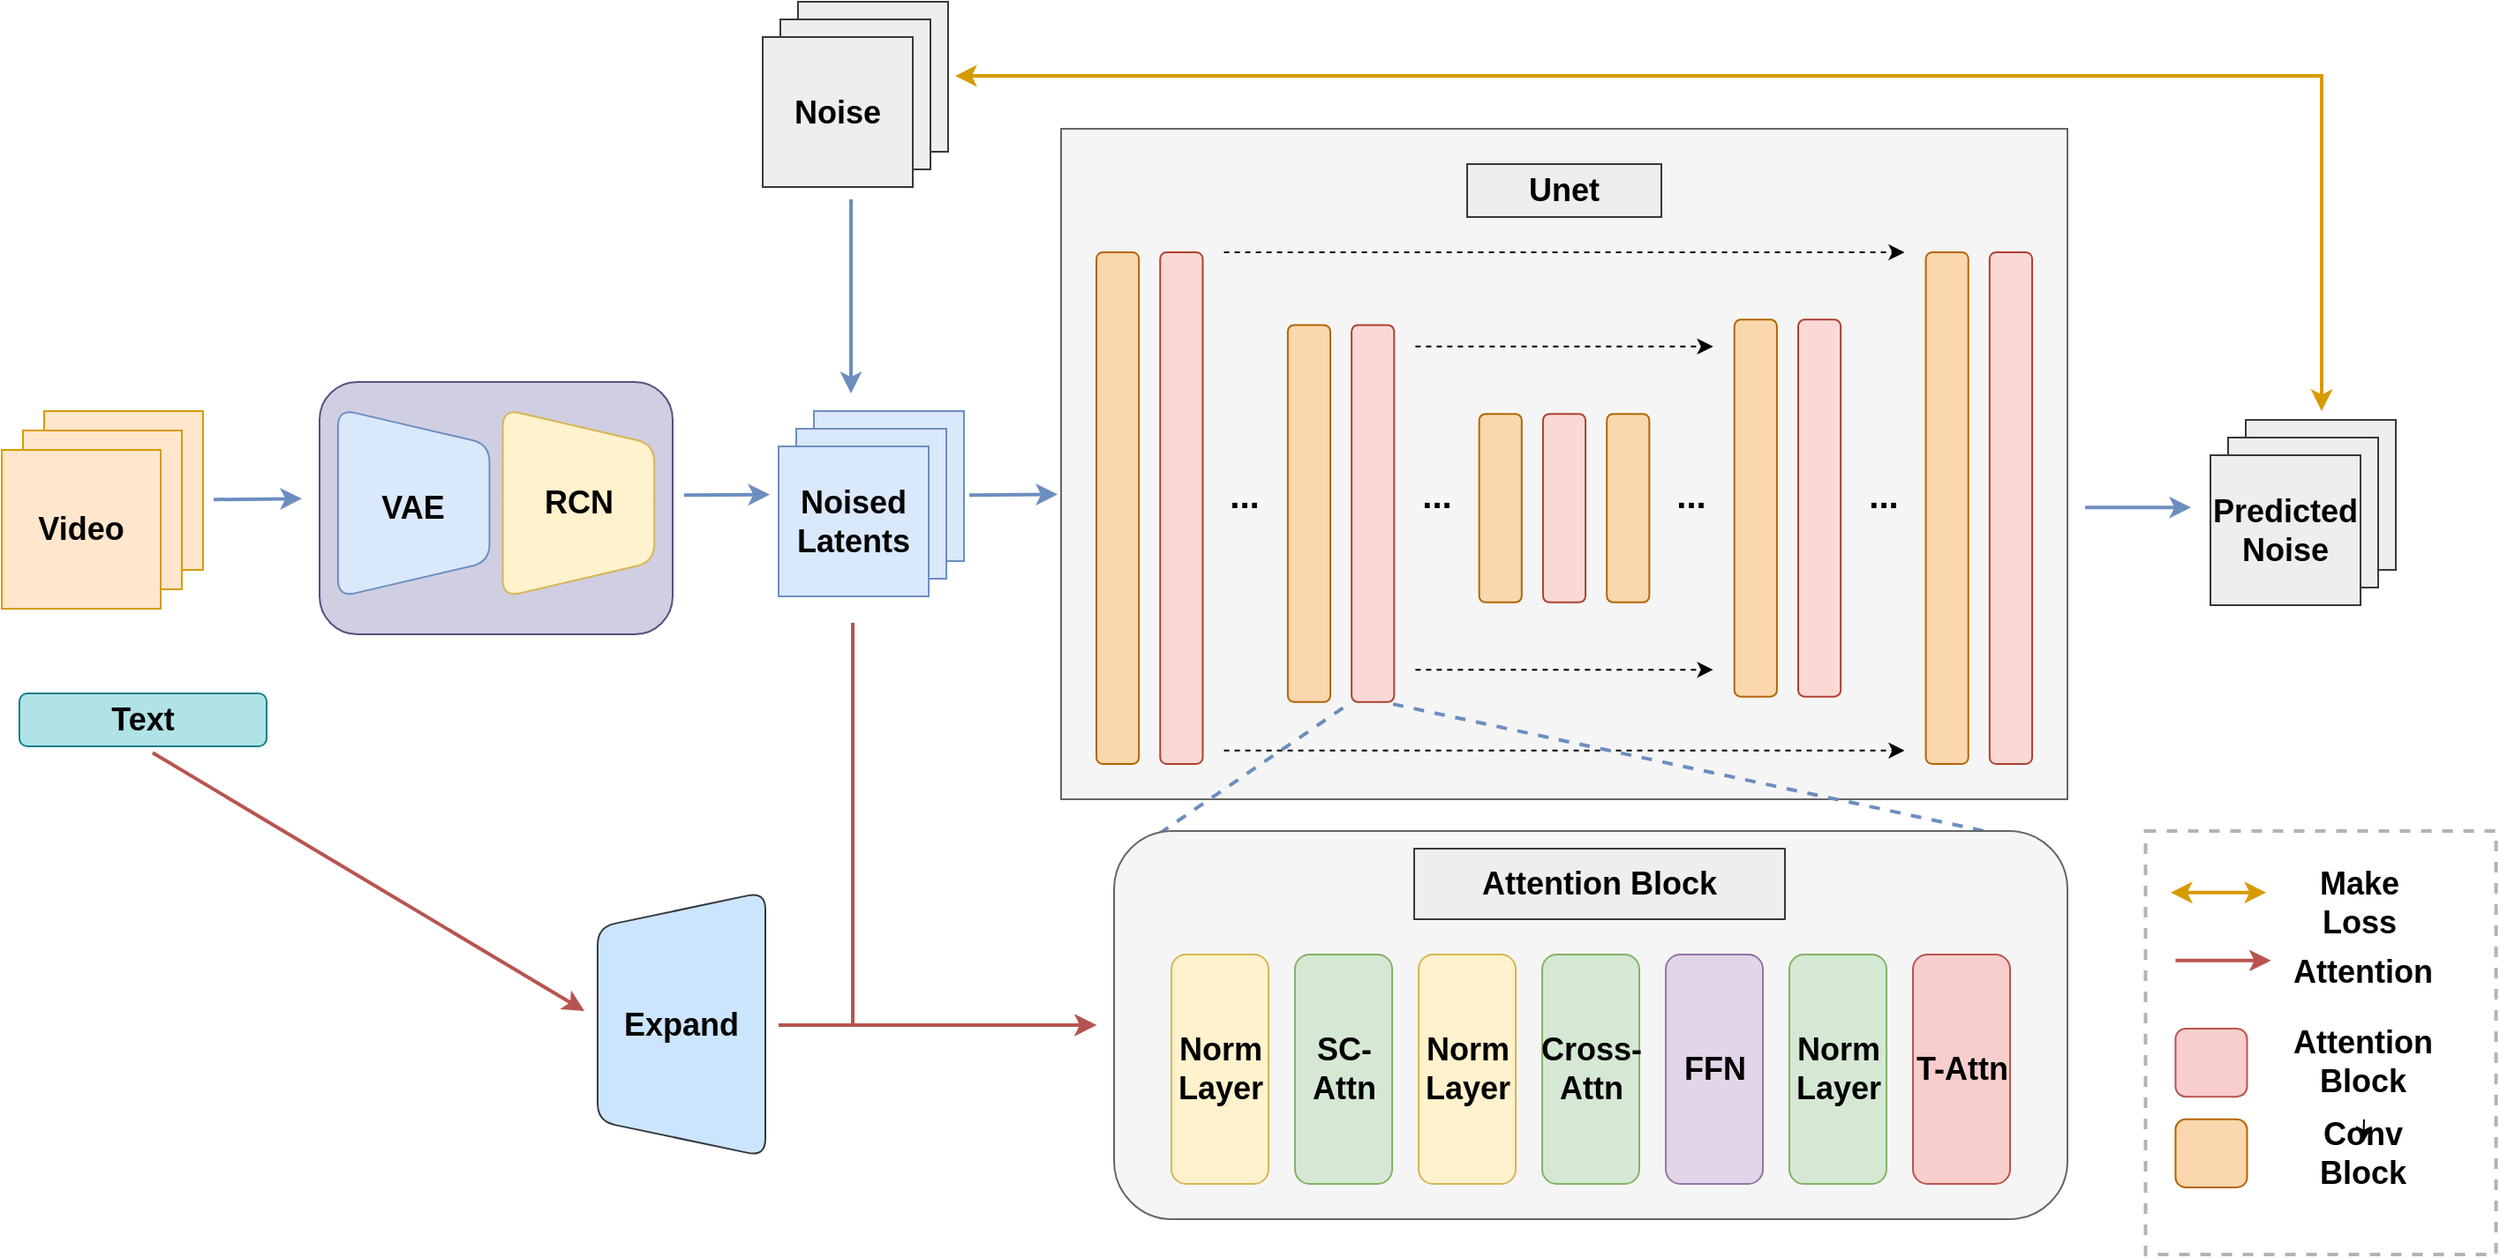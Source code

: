 <mxfile version="21.6.2" type="github">
  <diagram name="第 1 页" id="GUdmcjWF9E9t4015Ca2q">
    <mxGraphModel dx="1845" dy="1782" grid="1" gridSize="10" guides="1" tooltips="1" connect="1" arrows="1" fold="1" page="1" pageScale="1" pageWidth="827" pageHeight="1169" math="0" shadow="0">
      <root>
        <mxCell id="0" />
        <mxCell id="1" parent="0" />
        <mxCell id="tXhUYLvb_TP6XZ-ZbwBq-10" value="" style="endArrow=classic;html=1;rounded=0;fillColor=#dae8fc;strokeColor=#6c8ebf;strokeWidth=2;" parent="1" edge="1">
          <mxGeometry width="50" height="50" relative="1" as="geometry">
            <mxPoint x="110" y="200.13" as="sourcePoint" />
            <mxPoint x="160" y="199.63" as="targetPoint" />
          </mxGeometry>
        </mxCell>
        <mxCell id="tXhUYLvb_TP6XZ-ZbwBq-15" value="" style="endArrow=classic;html=1;rounded=0;fillColor=#dae8fc;strokeColor=#6c8ebf;strokeWidth=2;" parent="1" edge="1">
          <mxGeometry width="50" height="50" relative="1" as="geometry">
            <mxPoint x="376.5" y="197.6" as="sourcePoint" />
            <mxPoint x="425" y="197.3" as="targetPoint" />
          </mxGeometry>
        </mxCell>
        <mxCell id="tXhUYLvb_TP6XZ-ZbwBq-22" value="&lt;span style=&quot;font-size: 18px;&quot;&gt;&lt;b&gt;Text&lt;/b&gt;&lt;/span&gt;" style="rounded=1;whiteSpace=wrap;html=1;fillColor=#b0e3e6;strokeColor=#0e8088;" parent="1" vertex="1">
          <mxGeometry y="310" width="140" height="30" as="geometry" />
        </mxCell>
        <mxCell id="tXhUYLvb_TP6XZ-ZbwBq-23" style="edgeStyle=orthogonalEdgeStyle;rounded=0;orthogonalLoop=1;jettySize=auto;html=1;exitX=0.5;exitY=1;exitDx=0;exitDy=0;" parent="1" source="tXhUYLvb_TP6XZ-ZbwBq-22" target="tXhUYLvb_TP6XZ-ZbwBq-22" edge="1">
          <mxGeometry relative="1" as="geometry" />
        </mxCell>
        <mxCell id="tXhUYLvb_TP6XZ-ZbwBq-24" value="" style="endArrow=classic;html=1;rounded=0;fillColor=#dae8fc;strokeColor=#6c8ebf;strokeWidth=2;" parent="1" edge="1">
          <mxGeometry width="50" height="50" relative="1" as="geometry">
            <mxPoint x="538" y="197.66" as="sourcePoint" />
            <mxPoint x="588" y="197.16" as="targetPoint" />
          </mxGeometry>
        </mxCell>
        <mxCell id="tXhUYLvb_TP6XZ-ZbwBq-61" value="" style="group" parent="1" vertex="1" connectable="0">
          <mxGeometry x="170" y="133.5" width="200" height="143" as="geometry" />
        </mxCell>
        <mxCell id="tXhUYLvb_TP6XZ-ZbwBq-21" value="" style="rounded=1;whiteSpace=wrap;html=1;glass=0;fillStyle=auto;shadow=0;fillColor=#d0cee2;strokeColor=#56517e;" parent="tXhUYLvb_TP6XZ-ZbwBq-61" vertex="1">
          <mxGeometry width="200" height="143" as="geometry" />
        </mxCell>
        <mxCell id="tXhUYLvb_TP6XZ-ZbwBq-9" value="" style="shape=trapezoid;perimeter=trapezoidPerimeter;whiteSpace=wrap;html=1;fixedSize=1;rotation=90;fillColor=#dae8fc;strokeColor=#6c8ebf;rounded=1;" parent="tXhUYLvb_TP6XZ-ZbwBq-61" vertex="1">
          <mxGeometry y="25.74" width="106.667" height="85.8" as="geometry" />
        </mxCell>
        <mxCell id="tXhUYLvb_TP6XZ-ZbwBq-17" value="" style="shape=trapezoid;perimeter=trapezoidPerimeter;whiteSpace=wrap;html=1;fixedSize=1;rotation=90;fillColor=#fff2cc;strokeColor=#d6b656;rounded=1;" parent="tXhUYLvb_TP6XZ-ZbwBq-61" vertex="1">
          <mxGeometry x="93.333" y="25.74" width="106.667" height="85.8" as="geometry" />
        </mxCell>
        <mxCell id="IaEXZYhAsa5N03pVRWLe-1" value="&lt;font style=&quot;font-size: 18px;&quot;&gt;&lt;b&gt;VAE&lt;/b&gt;&lt;/font&gt;" style="text;html=1;strokeColor=none;fillColor=none;align=center;verticalAlign=middle;whiteSpace=wrap;rounded=0;" vertex="1" parent="tXhUYLvb_TP6XZ-ZbwBq-61">
          <mxGeometry x="23.33" y="56.5" width="60" height="30" as="geometry" />
        </mxCell>
        <mxCell id="IaEXZYhAsa5N03pVRWLe-2" value="&lt;span style=&quot;font-size: 18px;&quot;&gt;&lt;b&gt;RCN&lt;/b&gt;&lt;/span&gt;" style="text;html=1;strokeColor=none;fillColor=none;align=center;verticalAlign=middle;whiteSpace=wrap;rounded=0;" vertex="1" parent="tXhUYLvb_TP6XZ-ZbwBq-61">
          <mxGeometry x="117" y="53.5" width="60" height="30" as="geometry" />
        </mxCell>
        <mxCell id="tXhUYLvb_TP6XZ-ZbwBq-76" value="" style="endArrow=classic;html=1;rounded=0;fillColor=#dae8fc;strokeColor=#6c8ebf;strokeWidth=2;" parent="1" edge="1">
          <mxGeometry width="50" height="50" relative="1" as="geometry">
            <mxPoint x="471" y="30" as="sourcePoint" />
            <mxPoint x="471" y="140" as="targetPoint" />
          </mxGeometry>
        </mxCell>
        <mxCell id="tXhUYLvb_TP6XZ-ZbwBq-99" value="" style="endArrow=classic;html=1;rounded=0;strokeWidth=2;fillColor=#dae8fc;strokeColor=#6c8ebf;" parent="1" edge="1">
          <mxGeometry width="50" height="50" relative="1" as="geometry">
            <mxPoint x="1170" y="204.63" as="sourcePoint" />
            <mxPoint x="1230" y="204.63" as="targetPoint" />
          </mxGeometry>
        </mxCell>
        <mxCell id="tXhUYLvb_TP6XZ-ZbwBq-103" value="" style="endArrow=classic;startArrow=classic;html=1;rounded=0;fillColor=#ffe6cc;strokeColor=#d79b00;strokeWidth=2;" parent="1" edge="1">
          <mxGeometry width="50" height="50" relative="1" as="geometry">
            <mxPoint x="530" y="-40" as="sourcePoint" />
            <mxPoint x="1304" y="150" as="targetPoint" />
            <Array as="points">
              <mxPoint x="1304" y="-40" />
            </Array>
          </mxGeometry>
        </mxCell>
        <mxCell id="_JKKSWuvr7yfQAWCw_ad-20" value="" style="rounded=0;whiteSpace=wrap;html=1;fillColor=#f5f5f5;fontColor=#333333;strokeColor=#666666;" parent="1" vertex="1">
          <mxGeometry x="590" y="-10" width="570" height="380" as="geometry" />
        </mxCell>
        <mxCell id="tXhUYLvb_TP6XZ-ZbwBq-131" value="" style="group" parent="1" vertex="1" connectable="0">
          <mxGeometry x="610" y="60" width="530" height="290" as="geometry" />
        </mxCell>
        <mxCell id="tXhUYLvb_TP6XZ-ZbwBq-38" value="" style="rounded=1;whiteSpace=wrap;html=1;fillColor=#fad7ac;strokeColor=#b46504;" parent="tXhUYLvb_TP6XZ-ZbwBq-131" vertex="1">
          <mxGeometry x="216.818" y="91.579" width="24.091" height="106.842" as="geometry" />
        </mxCell>
        <mxCell id="tXhUYLvb_TP6XZ-ZbwBq-39" value="" style="rounded=1;whiteSpace=wrap;html=1;fillColor=#fad9d5;strokeColor=#ae4132;" parent="tXhUYLvb_TP6XZ-ZbwBq-131" vertex="1">
          <mxGeometry x="252.955" y="91.579" width="24.091" height="106.842" as="geometry" />
        </mxCell>
        <mxCell id="tXhUYLvb_TP6XZ-ZbwBq-40" value="" style="rounded=1;whiteSpace=wrap;html=1;fillColor=#fad9d5;strokeColor=#ae4132;" parent="tXhUYLvb_TP6XZ-ZbwBq-131" vertex="1">
          <mxGeometry x="397.5" y="38.158" width="24.091" height="213.684" as="geometry" />
        </mxCell>
        <mxCell id="tXhUYLvb_TP6XZ-ZbwBq-49" value="&lt;font style=&quot;font-size: 20px;&quot;&gt;&lt;b&gt;...&lt;/b&gt;&lt;/font&gt;" style="text;html=1;strokeColor=none;fillColor=none;align=center;verticalAlign=middle;whiteSpace=wrap;rounded=0;" parent="tXhUYLvb_TP6XZ-ZbwBq-131" vertex="1">
          <mxGeometry x="409.545" y="114.474" width="72.273" height="45.789" as="geometry" />
        </mxCell>
        <mxCell id="tXhUYLvb_TP6XZ-ZbwBq-50" value="&lt;font style=&quot;font-size: 20px;&quot;&gt;&lt;b&gt;...&lt;/b&gt;&lt;/font&gt;" style="text;html=1;strokeColor=none;fillColor=none;align=center;verticalAlign=middle;whiteSpace=wrap;rounded=0;" parent="tXhUYLvb_TP6XZ-ZbwBq-131" vertex="1">
          <mxGeometry x="301.136" y="114.474" width="72.273" height="45.789" as="geometry" />
        </mxCell>
        <mxCell id="tXhUYLvb_TP6XZ-ZbwBq-80" value="" style="rounded=1;whiteSpace=wrap;html=1;fillColor=#fad9d5;strokeColor=#ae4132;" parent="tXhUYLvb_TP6XZ-ZbwBq-131" vertex="1">
          <mxGeometry x="505.909" width="24.091" height="290" as="geometry" />
        </mxCell>
        <mxCell id="tXhUYLvb_TP6XZ-ZbwBq-81" value="" style="rounded=1;whiteSpace=wrap;html=1;fillColor=#fad7ac;strokeColor=#b46504;" parent="tXhUYLvb_TP6XZ-ZbwBq-131" vertex="1">
          <mxGeometry x="469.773" width="24.091" height="290" as="geometry" />
        </mxCell>
        <mxCell id="tXhUYLvb_TP6XZ-ZbwBq-85" value="" style="rounded=1;whiteSpace=wrap;html=1;fillColor=#fad7ac;strokeColor=#b46504;" parent="tXhUYLvb_TP6XZ-ZbwBq-131" vertex="1">
          <mxGeometry x="289.091" y="91.579" width="24.091" height="106.842" as="geometry" />
        </mxCell>
        <mxCell id="tXhUYLvb_TP6XZ-ZbwBq-86" value="" style="rounded=1;whiteSpace=wrap;html=1;fillColor=#fad7ac;strokeColor=#b46504;" parent="tXhUYLvb_TP6XZ-ZbwBq-131" vertex="1">
          <mxGeometry x="361.364" y="38.158" width="24.091" height="213.684" as="geometry" />
        </mxCell>
        <mxCell id="tXhUYLvb_TP6XZ-ZbwBq-121" value="" style="rounded=1;whiteSpace=wrap;html=1;fillColor=#fad7ac;strokeColor=#b46504;" parent="tXhUYLvb_TP6XZ-ZbwBq-131" vertex="1">
          <mxGeometry width="24.091" height="290" as="geometry" />
        </mxCell>
        <mxCell id="tXhUYLvb_TP6XZ-ZbwBq-122" value="" style="rounded=1;whiteSpace=wrap;html=1;fillColor=#fad9d5;strokeColor=#ae4132;" parent="tXhUYLvb_TP6XZ-ZbwBq-131" vertex="1">
          <mxGeometry x="36.136" width="24.091" height="290" as="geometry" />
        </mxCell>
        <mxCell id="tXhUYLvb_TP6XZ-ZbwBq-123" value="&lt;font style=&quot;font-size: 20px;&quot;&gt;&lt;b&gt;...&lt;/b&gt;&lt;/font&gt;" style="text;html=1;strokeColor=none;fillColor=none;align=center;verticalAlign=middle;whiteSpace=wrap;rounded=0;" parent="tXhUYLvb_TP6XZ-ZbwBq-131" vertex="1">
          <mxGeometry x="48.182" y="114.474" width="72.273" height="45.789" as="geometry" />
        </mxCell>
        <mxCell id="tXhUYLvb_TP6XZ-ZbwBq-124" value="" style="endArrow=classic;html=1;rounded=0;dashed=1;" parent="tXhUYLvb_TP6XZ-ZbwBq-131" edge="1">
          <mxGeometry width="50" height="50" relative="1" as="geometry">
            <mxPoint x="72.273" as="sourcePoint" />
            <mxPoint x="457.727" as="targetPoint" />
          </mxGeometry>
        </mxCell>
        <mxCell id="tXhUYLvb_TP6XZ-ZbwBq-125" value="" style="endArrow=classic;html=1;rounded=0;dashed=1;" parent="tXhUYLvb_TP6XZ-ZbwBq-131" edge="1">
          <mxGeometry width="50" height="50" relative="1" as="geometry">
            <mxPoint x="180.682" y="53.421" as="sourcePoint" />
            <mxPoint x="349.318" y="53.421" as="targetPoint" />
          </mxGeometry>
        </mxCell>
        <mxCell id="tXhUYLvb_TP6XZ-ZbwBq-126" value="" style="endArrow=classic;html=1;rounded=0;dashed=1;" parent="tXhUYLvb_TP6XZ-ZbwBq-131" edge="1">
          <mxGeometry width="50" height="50" relative="1" as="geometry">
            <mxPoint x="180.682" y="236.579" as="sourcePoint" />
            <mxPoint x="349.318" y="236.579" as="targetPoint" />
          </mxGeometry>
        </mxCell>
        <mxCell id="tXhUYLvb_TP6XZ-ZbwBq-127" value="" style="endArrow=classic;html=1;rounded=0;dashed=1;" parent="tXhUYLvb_TP6XZ-ZbwBq-131" edge="1">
          <mxGeometry width="50" height="50" relative="1" as="geometry">
            <mxPoint x="72.273" y="282.368" as="sourcePoint" />
            <mxPoint x="457.727" y="282.368" as="targetPoint" />
          </mxGeometry>
        </mxCell>
        <mxCell id="tXhUYLvb_TP6XZ-ZbwBq-128" value="" style="rounded=1;whiteSpace=wrap;html=1;fillColor=#fad7ac;strokeColor=#b46504;" parent="tXhUYLvb_TP6XZ-ZbwBq-131" vertex="1">
          <mxGeometry x="108.409" y="41.211" width="24.091" height="213.684" as="geometry" />
        </mxCell>
        <mxCell id="tXhUYLvb_TP6XZ-ZbwBq-129" value="" style="rounded=1;whiteSpace=wrap;html=1;fillColor=#fad9d5;strokeColor=#ae4132;" parent="tXhUYLvb_TP6XZ-ZbwBq-131" vertex="1">
          <mxGeometry x="144.545" y="41.211" width="24.091" height="213.684" as="geometry" />
        </mxCell>
        <mxCell id="tXhUYLvb_TP6XZ-ZbwBq-130" value="&lt;font style=&quot;font-size: 20px;&quot;&gt;&lt;b&gt;...&lt;/b&gt;&lt;/font&gt;" style="text;html=1;strokeColor=none;fillColor=none;align=center;verticalAlign=middle;whiteSpace=wrap;rounded=0;" parent="tXhUYLvb_TP6XZ-ZbwBq-131" vertex="1">
          <mxGeometry x="156.591" y="114.474" width="72.273" height="45.789" as="geometry" />
        </mxCell>
        <mxCell id="tXhUYLvb_TP6XZ-ZbwBq-167" value="" style="endArrow=classic;html=1;rounded=0;fillColor=#f8cecc;strokeColor=#b85450;strokeWidth=2;exitX=0.539;exitY=1.122;exitDx=0;exitDy=0;exitPerimeter=0;" parent="1" source="tXhUYLvb_TP6XZ-ZbwBq-22" edge="1">
          <mxGeometry width="50" height="50" relative="1" as="geometry">
            <mxPoint x="70" y="340" as="sourcePoint" />
            <mxPoint x="320" y="490" as="targetPoint" />
            <Array as="points" />
          </mxGeometry>
        </mxCell>
        <mxCell id="tXhUYLvb_TP6XZ-ZbwBq-166" value="" style="shape=trapezoid;perimeter=trapezoidPerimeter;whiteSpace=wrap;html=1;fixedSize=1;rotation=-90;rounded=1;fillColor=#cce5ff;strokeColor=#36393d;" parent="1" vertex="1">
          <mxGeometry x="300" y="450" width="150" height="95" as="geometry" />
        </mxCell>
        <mxCell id="_JKKSWuvr7yfQAWCw_ad-1" value="" style="group" parent="1" vertex="1" connectable="0">
          <mxGeometry x="1218.5" y="410" width="170" height="200" as="geometry" />
        </mxCell>
        <mxCell id="tXhUYLvb_TP6XZ-ZbwBq-132" value="" style="rounded=1;whiteSpace=wrap;html=1;fillColor=#f8cecc;strokeColor=#b85450;" parent="_JKKSWuvr7yfQAWCw_ad-1" vertex="1">
          <mxGeometry x="2.703" y="90" width="40.541" height="38.571" as="geometry" />
        </mxCell>
        <mxCell id="tXhUYLvb_TP6XZ-ZbwBq-133" value="&lt;font style=&quot;font-size: 18px;&quot;&gt;&lt;b&gt;Attention Block&lt;/b&gt;&lt;/font&gt;" style="text;html=1;strokeColor=none;fillColor=none;align=center;verticalAlign=middle;whiteSpace=wrap;rounded=0;" parent="_JKKSWuvr7yfQAWCw_ad-1" vertex="1">
          <mxGeometry x="68.919" y="90" width="81.081" height="38.571" as="geometry" />
        </mxCell>
        <mxCell id="tXhUYLvb_TP6XZ-ZbwBq-134" value="" style="rounded=1;whiteSpace=wrap;html=1;fillColor=#fad7ac;strokeColor=#b46504;" parent="_JKKSWuvr7yfQAWCw_ad-1" vertex="1">
          <mxGeometry x="2.703" y="141.429" width="40.541" height="38.571" as="geometry" />
        </mxCell>
        <mxCell id="tXhUYLvb_TP6XZ-ZbwBq-155" value="&lt;font style=&quot;font-size: 18px;&quot;&gt;&lt;b&gt;Conv&lt;br&gt;Block&lt;/b&gt;&lt;/font&gt;" style="text;html=1;strokeColor=none;fillColor=none;align=center;verticalAlign=middle;whiteSpace=wrap;rounded=0;" parent="_JKKSWuvr7yfQAWCw_ad-1" vertex="1">
          <mxGeometry x="68.919" y="141.429" width="81.081" height="38.571" as="geometry" />
        </mxCell>
        <mxCell id="tXhUYLvb_TP6XZ-ZbwBq-156" value="" style="endArrow=classic;html=1;rounded=0;fillColor=#ffe6cc;strokeColor=#d79b00;startArrow=classic;strokeWidth=2;" parent="_JKKSWuvr7yfQAWCw_ad-1" edge="1">
          <mxGeometry width="50" height="50" relative="1" as="geometry">
            <mxPoint y="12.857" as="sourcePoint" />
            <mxPoint x="54.054" y="12.857" as="targetPoint" />
          </mxGeometry>
        </mxCell>
        <mxCell id="tXhUYLvb_TP6XZ-ZbwBq-158" value="&lt;font style=&quot;font-size: 18px;&quot;&gt;&lt;b&gt;Make&lt;br&gt;Loss&lt;/b&gt;&lt;/font&gt;" style="text;html=1;strokeColor=none;fillColor=none;align=center;verticalAlign=middle;whiteSpace=wrap;rounded=0;" parent="_JKKSWuvr7yfQAWCw_ad-1" vertex="1">
          <mxGeometry x="66.216" width="81.081" height="38.571" as="geometry" />
        </mxCell>
        <mxCell id="tXhUYLvb_TP6XZ-ZbwBq-159" value="" style="endArrow=classic;html=1;rounded=0;fillColor=#f8cecc;strokeColor=#b85450;startArrow=none;strokeWidth=2;startFill=0;" parent="_JKKSWuvr7yfQAWCw_ad-1" edge="1">
          <mxGeometry width="50" height="50" relative="1" as="geometry">
            <mxPoint x="2.703" y="51.429" as="sourcePoint" />
            <mxPoint x="56.757" y="51.429" as="targetPoint" />
          </mxGeometry>
        </mxCell>
        <mxCell id="tXhUYLvb_TP6XZ-ZbwBq-161" value="&lt;font style=&quot;font-size: 18px;&quot;&gt;&lt;b&gt;Attention&lt;/b&gt;&lt;/font&gt;" style="text;html=1;strokeColor=none;fillColor=none;align=center;verticalAlign=middle;whiteSpace=wrap;rounded=0;" parent="_JKKSWuvr7yfQAWCw_ad-1" vertex="1">
          <mxGeometry x="68.919" y="38.571" width="81.081" height="38.571" as="geometry" />
        </mxCell>
        <mxCell id="IaEXZYhAsa5N03pVRWLe-6" style="edgeStyle=orthogonalEdgeStyle;rounded=0;orthogonalLoop=1;jettySize=auto;html=1;exitX=0.5;exitY=0;exitDx=0;exitDy=0;entryX=0.497;entryY=0.333;entryDx=0;entryDy=0;entryPerimeter=0;" edge="1" parent="_JKKSWuvr7yfQAWCw_ad-1" source="tXhUYLvb_TP6XZ-ZbwBq-155" target="tXhUYLvb_TP6XZ-ZbwBq-155">
          <mxGeometry relative="1" as="geometry" />
        </mxCell>
        <mxCell id="_JKKSWuvr7yfQAWCw_ad-3" value="" style="group" parent="1" vertex="1" connectable="0">
          <mxGeometry x="421" y="-82" width="100" height="100" as="geometry" />
        </mxCell>
        <mxCell id="tXhUYLvb_TP6XZ-ZbwBq-63" value="" style="whiteSpace=wrap;html=1;aspect=fixed;fillColor=#eeeeee;strokeColor=#36393d;" parent="_JKKSWuvr7yfQAWCw_ad-3" vertex="1">
          <mxGeometry x="20" width="85" height="85" as="geometry" />
        </mxCell>
        <mxCell id="tXhUYLvb_TP6XZ-ZbwBq-64" value="" style="whiteSpace=wrap;html=1;aspect=fixed;fillColor=#eeeeee;strokeColor=#36393d;" parent="_JKKSWuvr7yfQAWCw_ad-3" vertex="1">
          <mxGeometry x="10" y="10" width="85" height="85" as="geometry" />
        </mxCell>
        <mxCell id="tXhUYLvb_TP6XZ-ZbwBq-65" value="&lt;b&gt;&lt;font style=&quot;font-size: 18px;&quot;&gt;Noise&lt;/font&gt;&lt;/b&gt;" style="whiteSpace=wrap;html=1;aspect=fixed;fillColor=#eeeeee;strokeColor=#36393d;" parent="_JKKSWuvr7yfQAWCw_ad-3" vertex="1">
          <mxGeometry y="20" width="85" height="85" as="geometry" />
        </mxCell>
        <mxCell id="_JKKSWuvr7yfQAWCw_ad-17" value="" style="endArrow=classic;html=1;rounded=0;fillColor=#f8cecc;strokeColor=#b85450;strokeWidth=2;" parent="1" edge="1">
          <mxGeometry width="50" height="50" relative="1" as="geometry">
            <mxPoint x="430" y="498" as="sourcePoint" />
            <mxPoint x="610" y="498" as="targetPoint" />
            <Array as="points" />
          </mxGeometry>
        </mxCell>
        <mxCell id="_JKKSWuvr7yfQAWCw_ad-23" value="&lt;b&gt;&lt;font style=&quot;font-size: 18px;&quot;&gt;Unet&lt;/font&gt;&lt;/b&gt;" style="text;html=1;align=center;verticalAlign=middle;whiteSpace=wrap;rounded=0;fillColor=#eeeeee;strokeColor=#36393d;" parent="1" vertex="1">
          <mxGeometry x="820" y="10" width="110" height="30" as="geometry" />
        </mxCell>
        <mxCell id="_JKKSWuvr7yfQAWCw_ad-24" value="" style="endArrow=none;dashed=1;html=1;rounded=0;entryX=0;entryY=1;entryDx=0;entryDy=0;exitX=0.011;exitY=0.068;exitDx=0;exitDy=0;exitPerimeter=0;fillColor=#dae8fc;strokeColor=#6c8ebf;strokeWidth=2;" parent="1" source="_JKKSWuvr7yfQAWCw_ad-8" target="tXhUYLvb_TP6XZ-ZbwBq-129" edge="1">
          <mxGeometry width="50" height="50" relative="1" as="geometry">
            <mxPoint x="640" y="400" as="sourcePoint" />
            <mxPoint x="900" y="310" as="targetPoint" />
          </mxGeometry>
        </mxCell>
        <mxCell id="_JKKSWuvr7yfQAWCw_ad-25" value="" style="endArrow=none;dashed=1;html=1;rounded=0;entryX=0.75;entryY=1;entryDx=0;entryDy=0;exitX=0.977;exitY=0.034;exitDx=0;exitDy=0;exitPerimeter=0;fillColor=#dae8fc;strokeColor=#6c8ebf;strokeWidth=2;" parent="1" source="_JKKSWuvr7yfQAWCw_ad-8" target="tXhUYLvb_TP6XZ-ZbwBq-129" edge="1">
          <mxGeometry width="50" height="50" relative="1" as="geometry">
            <mxPoint x="1020" y="390" as="sourcePoint" />
            <mxPoint x="765" y="325" as="targetPoint" />
          </mxGeometry>
        </mxCell>
        <mxCell id="_JKKSWuvr7yfQAWCw_ad-33" value="" style="endArrow=classic;html=1;rounded=0;fillColor=#f8cecc;strokeColor=#b85450;strokeWidth=2;" parent="1" edge="1">
          <mxGeometry width="50" height="50" relative="1" as="geometry">
            <mxPoint x="472" y="270" as="sourcePoint" />
            <mxPoint x="610" y="498" as="targetPoint" />
            <Array as="points">
              <mxPoint x="472" y="498" />
            </Array>
          </mxGeometry>
        </mxCell>
        <mxCell id="IaEXZYhAsa5N03pVRWLe-3" value="&lt;span style=&quot;font-size: 18px;&quot;&gt;&lt;b&gt;Expand&lt;/b&gt;&lt;/span&gt;" style="text;html=1;strokeColor=none;fillColor=none;align=center;verticalAlign=middle;whiteSpace=wrap;rounded=0;" vertex="1" parent="1">
          <mxGeometry x="345" y="483" width="60" height="30" as="geometry" />
        </mxCell>
        <mxCell id="_JKKSWuvr7yfQAWCw_ad-7" value="" style="group" parent="1" vertex="1" connectable="0">
          <mxGeometry x="620" y="388" width="540" height="220" as="geometry" />
        </mxCell>
        <mxCell id="_JKKSWuvr7yfQAWCw_ad-8" value="" style="rounded=1;whiteSpace=wrap;html=1;fillColor=#f5f5f5;fontColor=#333333;strokeColor=#666666;" parent="_JKKSWuvr7yfQAWCw_ad-7" vertex="1">
          <mxGeometry width="540" height="220.0" as="geometry" />
        </mxCell>
        <mxCell id="_JKKSWuvr7yfQAWCw_ad-10" value="&lt;b&gt;&lt;font style=&quot;font-size: 18px;&quot;&gt;SC-Attn&lt;/font&gt;&lt;/b&gt;" style="rounded=1;whiteSpace=wrap;html=1;rotation=0;fillColor=#d5e8d4;strokeColor=#82b366;" parent="_JKKSWuvr7yfQAWCw_ad-7" vertex="1">
          <mxGeometry x="102.5" y="70" width="55" height="130" as="geometry" />
        </mxCell>
        <mxCell id="_JKKSWuvr7yfQAWCw_ad-11" value="&lt;b style=&quot;font-size: 18px;&quot;&gt;Norm&lt;br&gt;Layer&lt;/b&gt;" style="rounded=1;whiteSpace=wrap;html=1;rotation=0;fillColor=#fff2cc;strokeColor=#d6b656;" parent="_JKKSWuvr7yfQAWCw_ad-7" vertex="1">
          <mxGeometry x="172.5" y="70" width="55" height="130" as="geometry" />
        </mxCell>
        <mxCell id="_JKKSWuvr7yfQAWCw_ad-12" value="&lt;b&gt;&lt;font style=&quot;font-size: 18px;&quot;&gt;FFN&lt;/font&gt;&lt;/b&gt;" style="rounded=1;whiteSpace=wrap;html=1;rotation=0;fillColor=#e1d5e7;strokeColor=#9673a6;" parent="_JKKSWuvr7yfQAWCw_ad-7" vertex="1">
          <mxGeometry x="312.5" y="70" width="55" height="130" as="geometry" />
        </mxCell>
        <mxCell id="_JKKSWuvr7yfQAWCw_ad-13" value="&lt;b style=&quot;font-size: 18px;&quot;&gt;Norm&lt;br&gt;Layer&lt;/b&gt;" style="rounded=1;whiteSpace=wrap;html=1;rotation=0;fillColor=#d5e8d4;strokeColor=#82b366;" parent="_JKKSWuvr7yfQAWCw_ad-7" vertex="1">
          <mxGeometry x="382.5" y="70" width="55" height="130" as="geometry" />
        </mxCell>
        <mxCell id="_JKKSWuvr7yfQAWCw_ad-14" value="&lt;b&gt;&lt;font style=&quot;font-size: 18px;&quot;&gt;Cross-Attn&lt;/font&gt;&lt;/b&gt;" style="rounded=1;whiteSpace=wrap;html=1;rotation=0;fillColor=#d5e8d4;strokeColor=#82b366;" parent="_JKKSWuvr7yfQAWCw_ad-7" vertex="1">
          <mxGeometry x="242.5" y="70" width="55" height="130" as="geometry" />
        </mxCell>
        <mxCell id="_JKKSWuvr7yfQAWCw_ad-15" value="&lt;b&gt;&lt;font style=&quot;font-size: 18px;&quot;&gt;T-Attn&lt;/font&gt;&lt;/b&gt;" style="rounded=1;whiteSpace=wrap;html=1;rotation=0;fillColor=#f8cecc;strokeColor=#b85450;" parent="_JKKSWuvr7yfQAWCw_ad-7" vertex="1">
          <mxGeometry x="452.5" y="70" width="55" height="130" as="geometry" />
        </mxCell>
        <mxCell id="_JKKSWuvr7yfQAWCw_ad-16" value="&lt;b&gt;&lt;font style=&quot;font-size: 18px;&quot;&gt;Attention Block&lt;/font&gt;&lt;/b&gt;" style="text;html=1;align=center;verticalAlign=middle;whiteSpace=wrap;rounded=0;fillColor=#eeeeee;strokeColor=#36393d;" parent="_JKKSWuvr7yfQAWCw_ad-7" vertex="1">
          <mxGeometry x="170" y="10" width="210" height="40" as="geometry" />
        </mxCell>
        <mxCell id="_JKKSWuvr7yfQAWCw_ad-9" value="&lt;b style=&quot;font-size: 18px;&quot;&gt;Norm&lt;br&gt;Layer&lt;/b&gt;" style="rounded=1;whiteSpace=wrap;html=1;rotation=0;fillColor=#fff2cc;strokeColor=#d6b656;" parent="_JKKSWuvr7yfQAWCw_ad-7" vertex="1">
          <mxGeometry x="32.5" y="70" width="55" height="130" as="geometry" />
        </mxCell>
        <mxCell id="tXhUYLvb_TP6XZ-ZbwBq-100" value="" style="whiteSpace=wrap;html=1;aspect=fixed;fillColor=#eeeeee;strokeColor=#36393d;" parent="1" vertex="1">
          <mxGeometry x="1261" y="155" width="85" height="85" as="geometry" />
        </mxCell>
        <mxCell id="tXhUYLvb_TP6XZ-ZbwBq-101" value="" style="whiteSpace=wrap;html=1;aspect=fixed;fillColor=#eeeeee;strokeColor=#36393d;" parent="1" vertex="1">
          <mxGeometry x="1251" y="165" width="85" height="85" as="geometry" />
        </mxCell>
        <mxCell id="tXhUYLvb_TP6XZ-ZbwBq-102" value="&lt;b style=&quot;font-size: 18px;&quot;&gt;Predicted&lt;br&gt;Noise&lt;br&gt;&lt;/b&gt;" style="whiteSpace=wrap;html=1;aspect=fixed;fillColor=#eeeeee;strokeColor=#36393d;" parent="1" vertex="1">
          <mxGeometry x="1241" y="175" width="85" height="85" as="geometry" />
        </mxCell>
        <mxCell id="tXhUYLvb_TP6XZ-ZbwBq-1" value="" style="whiteSpace=wrap;html=1;aspect=fixed;fillColor=#ffe6cc;strokeColor=#d79b00;container=0;" parent="1" vertex="1">
          <mxGeometry x="14" y="150" width="90" height="90" as="geometry" />
        </mxCell>
        <mxCell id="tXhUYLvb_TP6XZ-ZbwBq-2" value="" style="whiteSpace=wrap;html=1;aspect=fixed;fillColor=#ffe6cc;strokeColor=#d79b00;container=0;" parent="1" vertex="1">
          <mxGeometry x="2" y="161" width="90" height="90" as="geometry" />
        </mxCell>
        <mxCell id="tXhUYLvb_TP6XZ-ZbwBq-4" value="&lt;b&gt;&lt;font style=&quot;font-size: 18px;&quot;&gt;Video&lt;/font&gt;&lt;/b&gt;" style="whiteSpace=wrap;html=1;aspect=fixed;fillColor=#ffe6cc;strokeColor=#d79b00;container=0;" parent="1" vertex="1">
          <mxGeometry x="-10" y="172" width="90" height="90" as="geometry" />
        </mxCell>
        <mxCell id="IaEXZYhAsa5N03pVRWLe-5" value="" style="group" vertex="1" connectable="0" parent="1">
          <mxGeometry x="430" y="150" width="105" height="105" as="geometry" />
        </mxCell>
        <mxCell id="tXhUYLvb_TP6XZ-ZbwBq-12" value="" style="whiteSpace=wrap;html=1;aspect=fixed;fillColor=#dae8fc;strokeColor=#6c8ebf;" parent="IaEXZYhAsa5N03pVRWLe-5" vertex="1">
          <mxGeometry x="20" width="85" height="85" as="geometry" />
        </mxCell>
        <mxCell id="tXhUYLvb_TP6XZ-ZbwBq-13" value="" style="whiteSpace=wrap;html=1;aspect=fixed;fillColor=#dae8fc;strokeColor=#6c8ebf;" parent="IaEXZYhAsa5N03pVRWLe-5" vertex="1">
          <mxGeometry x="10" y="10" width="85" height="85" as="geometry" />
        </mxCell>
        <mxCell id="tXhUYLvb_TP6XZ-ZbwBq-14" value="&lt;b style=&quot;font-size: 18px;&quot;&gt;Noised&lt;br&gt;Latents&lt;/b&gt;" style="whiteSpace=wrap;html=1;aspect=fixed;fillColor=#dae8fc;strokeColor=#6c8ebf;" parent="IaEXZYhAsa5N03pVRWLe-5" vertex="1">
          <mxGeometry y="20" width="85" height="85" as="geometry" />
        </mxCell>
        <mxCell id="IaEXZYhAsa5N03pVRWLe-7" value="" style="rounded=0;whiteSpace=wrap;html=1;fillColor=none;dashed=1;strokeColor=#B3B3B3;strokeWidth=2;" vertex="1" parent="1">
          <mxGeometry x="1204.25" y="388" width="198.5" height="240" as="geometry" />
        </mxCell>
      </root>
    </mxGraphModel>
  </diagram>
</mxfile>
